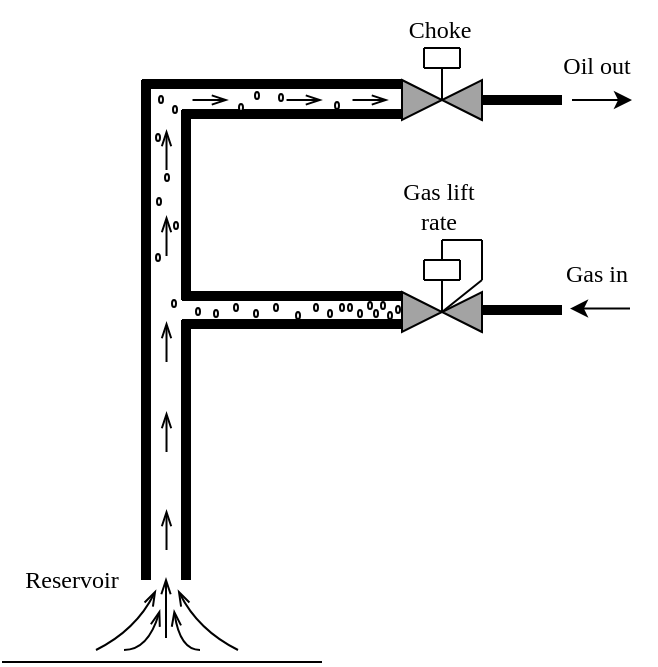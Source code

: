 <mxfile version="21.1.8" type="github">
  <diagram name="Page-1" id="1r6Mi1Ml6ARi0HzPMETV">
    <mxGraphModel dx="648" dy="436" grid="1" gridSize="10" guides="1" tooltips="1" connect="1" arrows="1" fold="1" page="1" pageScale="1" pageWidth="850" pageHeight="1100" math="0" shadow="0">
      <root>
        <mxCell id="0" />
        <mxCell id="1" parent="0" />
        <mxCell id="mmdlRTWQG074gcBmrihA-17" value="" style="endArrow=none;html=1;rounded=0;" edge="1" parent="1">
          <mxGeometry width="50" height="50" relative="1" as="geometry">
            <mxPoint x="360" y="591" as="sourcePoint" />
            <mxPoint x="520" y="591" as="targetPoint" />
          </mxGeometry>
        </mxCell>
        <mxCell id="mmdlRTWQG074gcBmrihA-27" value="" style="endArrow=none;html=1;rounded=0;strokeWidth=5;" edge="1" parent="1">
          <mxGeometry width="50" height="50" relative="1" as="geometry">
            <mxPoint x="432" y="550" as="sourcePoint" />
            <mxPoint x="432" y="300" as="targetPoint" />
          </mxGeometry>
        </mxCell>
        <mxCell id="mmdlRTWQG074gcBmrihA-28" value="" style="endArrow=none;html=1;rounded=0;strokeWidth=5;entryX=0;entryY=0.5;entryDx=0;entryDy=0;" edge="1" parent="1">
          <mxGeometry width="50" height="50" relative="1" as="geometry">
            <mxPoint x="430" y="302" as="sourcePoint" />
            <mxPoint x="560" y="302" as="targetPoint" />
          </mxGeometry>
        </mxCell>
        <mxCell id="mmdlRTWQG074gcBmrihA-32" value="" style="endArrow=none;html=1;rounded=0;strokeWidth=5;" edge="1" parent="1">
          <mxGeometry width="50" height="50" relative="1" as="geometry">
            <mxPoint x="600" y="310" as="sourcePoint" />
            <mxPoint x="640" y="310" as="targetPoint" />
          </mxGeometry>
        </mxCell>
        <mxCell id="mmdlRTWQG074gcBmrihA-33" value="" style="endArrow=classic;html=1;rounded=0;" edge="1" parent="1">
          <mxGeometry width="50" height="50" relative="1" as="geometry">
            <mxPoint x="645" y="310" as="sourcePoint" />
            <mxPoint x="675" y="310" as="targetPoint" />
          </mxGeometry>
        </mxCell>
        <mxCell id="mmdlRTWQG074gcBmrihA-34" value="&lt;font face=&quot;Times New Roman&quot;&gt;Oil out&lt;/font&gt;" style="text;html=1;align=center;verticalAlign=middle;resizable=0;points=[];autosize=1;strokeColor=none;fillColor=none;" vertex="1" parent="1">
          <mxGeometry x="627" y="278" width="60" height="30" as="geometry" />
        </mxCell>
        <mxCell id="mmdlRTWQG074gcBmrihA-37" value="" style="endArrow=none;html=1;curved=1;startArrow=openThin;startFill=0;" edge="1" parent="1">
          <mxGeometry width="50" height="50" relative="1" as="geometry">
            <mxPoint x="437" y="555" as="sourcePoint" />
            <mxPoint x="407" y="585" as="targetPoint" />
            <Array as="points">
              <mxPoint x="427" y="575" />
            </Array>
          </mxGeometry>
        </mxCell>
        <mxCell id="mmdlRTWQG074gcBmrihA-43" value="" style="endArrow=none;html=1;rounded=0;strokeWidth=5;" edge="1" parent="1">
          <mxGeometry width="50" height="50" relative="1" as="geometry">
            <mxPoint x="600" y="415" as="sourcePoint" />
            <mxPoint x="640" y="415" as="targetPoint" />
          </mxGeometry>
        </mxCell>
        <mxCell id="mmdlRTWQG074gcBmrihA-44" value="" style="endArrow=classic;html=1;rounded=0;" edge="1" parent="1">
          <mxGeometry width="50" height="50" relative="1" as="geometry">
            <mxPoint x="674" y="414.27" as="sourcePoint" />
            <mxPoint x="644" y="414.27" as="targetPoint" />
          </mxGeometry>
        </mxCell>
        <mxCell id="mmdlRTWQG074gcBmrihA-45" value="&lt;font face=&quot;Times New Roman&quot;&gt;Gas in&lt;/font&gt;" style="text;html=1;align=center;verticalAlign=middle;resizable=0;points=[];autosize=1;strokeColor=none;fillColor=none;" vertex="1" parent="1">
          <mxGeometry x="632" y="382.27" width="50" height="30" as="geometry" />
        </mxCell>
        <mxCell id="mmdlRTWQG074gcBmrihA-46" value="" style="endArrow=none;html=1;curved=1;startArrow=openThin;startFill=0;" edge="1" parent="1">
          <mxGeometry width="50" height="50" relative="1" as="geometry">
            <mxPoint x="448" y="555" as="sourcePoint" />
            <mxPoint x="478" y="585" as="targetPoint" />
            <Array as="points">
              <mxPoint x="458" y="575" />
            </Array>
          </mxGeometry>
        </mxCell>
        <mxCell id="mmdlRTWQG074gcBmrihA-48" value="" style="endArrow=none;html=1;startArrow=openThin;startFill=0;curved=1;" edge="1" parent="1">
          <mxGeometry width="50" height="50" relative="1" as="geometry">
            <mxPoint x="446" y="565" as="sourcePoint" />
            <mxPoint x="459" y="585" as="targetPoint" />
            <Array as="points">
              <mxPoint x="449" y="585" />
            </Array>
          </mxGeometry>
        </mxCell>
        <mxCell id="mmdlRTWQG074gcBmrihA-52" value="" style="endArrow=none;html=1;rounded=0;strokeWidth=5;" edge="1" parent="1">
          <mxGeometry width="50" height="50" relative="1" as="geometry">
            <mxPoint x="452" y="550" as="sourcePoint" />
            <mxPoint x="452" y="420" as="targetPoint" />
          </mxGeometry>
        </mxCell>
        <mxCell id="mmdlRTWQG074gcBmrihA-53" value="" style="endArrow=none;html=1;rounded=0;strokeWidth=5;entryX=0;entryY=0.5;entryDx=0;entryDy=0;" edge="1" parent="1">
          <mxGeometry width="50" height="50" relative="1" as="geometry">
            <mxPoint x="450" y="317" as="sourcePoint" />
            <mxPoint x="560" y="317" as="targetPoint" />
          </mxGeometry>
        </mxCell>
        <mxCell id="mmdlRTWQG074gcBmrihA-54" value="" style="endArrow=none;html=1;rounded=0;strokeWidth=5;entryX=0;entryY=0.5;entryDx=0;entryDy=0;" edge="1" parent="1">
          <mxGeometry width="50" height="50" relative="1" as="geometry">
            <mxPoint x="450" y="408" as="sourcePoint" />
            <mxPoint x="560" y="408" as="targetPoint" />
          </mxGeometry>
        </mxCell>
        <mxCell id="mmdlRTWQG074gcBmrihA-55" value="" style="endArrow=none;html=1;rounded=0;strokeWidth=5;entryX=0;entryY=0.5;entryDx=0;entryDy=0;" edge="1" parent="1">
          <mxGeometry width="50" height="50" relative="1" as="geometry">
            <mxPoint x="450" y="422" as="sourcePoint" />
            <mxPoint x="560" y="422" as="targetPoint" />
          </mxGeometry>
        </mxCell>
        <mxCell id="mmdlRTWQG074gcBmrihA-56" value="" style="endArrow=none;html=1;rounded=0;strokeWidth=5;" edge="1" parent="1">
          <mxGeometry width="50" height="50" relative="1" as="geometry">
            <mxPoint x="452" y="410" as="sourcePoint" />
            <mxPoint x="452" y="315" as="targetPoint" />
          </mxGeometry>
        </mxCell>
        <mxCell id="mmdlRTWQG074gcBmrihA-61" value="" style="endArrow=none;html=1;curved=1;startArrow=openThin;startFill=0;endSize=4;targetPerimeterSpacing=-6;" edge="1" parent="1">
          <mxGeometry width="50" height="50" relative="1" as="geometry">
            <mxPoint x="439" y="565" as="sourcePoint" />
            <mxPoint x="421" y="585" as="targetPoint" />
            <Array as="points">
              <mxPoint x="433" y="585" />
            </Array>
          </mxGeometry>
        </mxCell>
        <mxCell id="mmdlRTWQG074gcBmrihA-62" value="" style="endArrow=none;html=1;rounded=0;startArrow=openThin;startFill=0;" edge="1" parent="1">
          <mxGeometry width="50" height="50" relative="1" as="geometry">
            <mxPoint x="442" y="549" as="sourcePoint" />
            <mxPoint x="442" y="579" as="targetPoint" />
          </mxGeometry>
        </mxCell>
        <mxCell id="mmdlRTWQG074gcBmrihA-69" value="" style="ellipse;whiteSpace=wrap;html=1;rotation=90;strokeWidth=1;perimeterSpacing=0;" vertex="1" parent="1">
          <mxGeometry x="444.25" y="410.75" width="3.5" height="2" as="geometry" />
        </mxCell>
        <mxCell id="mmdlRTWQG074gcBmrihA-70" value="" style="ellipse;whiteSpace=wrap;html=1;rotation=90;strokeWidth=1;perimeterSpacing=0;" vertex="1" parent="1">
          <mxGeometry x="456.25" y="414.75" width="3.5" height="2" as="geometry" />
        </mxCell>
        <mxCell id="mmdlRTWQG074gcBmrihA-71" value="" style="ellipse;whiteSpace=wrap;html=1;rotation=90;strokeWidth=1;perimeterSpacing=0;" vertex="1" parent="1">
          <mxGeometry x="465.25" y="415.75" width="3.5" height="2" as="geometry" />
        </mxCell>
        <mxCell id="mmdlRTWQG074gcBmrihA-72" value="" style="ellipse;whiteSpace=wrap;html=1;rotation=90;strokeWidth=1;perimeterSpacing=0;" vertex="1" parent="1">
          <mxGeometry x="475.25" y="412.75" width="3.5" height="2" as="geometry" />
        </mxCell>
        <mxCell id="mmdlRTWQG074gcBmrihA-73" value="" style="ellipse;whiteSpace=wrap;html=1;rotation=90;strokeWidth=1;perimeterSpacing=0;" vertex="1" parent="1">
          <mxGeometry x="485.25" y="415.75" width="3.5" height="2" as="geometry" />
        </mxCell>
        <mxCell id="mmdlRTWQG074gcBmrihA-74" value="" style="ellipse;whiteSpace=wrap;html=1;rotation=90;strokeWidth=1;perimeterSpacing=0;" vertex="1" parent="1">
          <mxGeometry x="495.25" y="412.75" width="3.5" height="2" as="geometry" />
        </mxCell>
        <mxCell id="mmdlRTWQG074gcBmrihA-75" value="" style="ellipse;whiteSpace=wrap;html=1;rotation=90;strokeWidth=1;perimeterSpacing=0;" vertex="1" parent="1">
          <mxGeometry x="506.25" y="416.75" width="3.5" height="2" as="geometry" />
        </mxCell>
        <mxCell id="mmdlRTWQG074gcBmrihA-76" value="" style="ellipse;whiteSpace=wrap;html=1;rotation=90;strokeWidth=1;perimeterSpacing=0;" vertex="1" parent="1">
          <mxGeometry x="515.25" y="412.75" width="3.5" height="2" as="geometry" />
        </mxCell>
        <mxCell id="mmdlRTWQG074gcBmrihA-77" value="" style="ellipse;whiteSpace=wrap;html=1;rotation=90;strokeWidth=1;perimeterSpacing=0;" vertex="1" parent="1">
          <mxGeometry x="522.25" y="415.75" width="3.5" height="2" as="geometry" />
        </mxCell>
        <mxCell id="mmdlRTWQG074gcBmrihA-78" value="" style="ellipse;whiteSpace=wrap;html=1;rotation=90;strokeWidth=1;perimeterSpacing=0;" vertex="1" parent="1">
          <mxGeometry x="528.25" y="412.75" width="3.5" height="2" as="geometry" />
        </mxCell>
        <mxCell id="mmdlRTWQG074gcBmrihA-79" value="" style="ellipse;whiteSpace=wrap;html=1;rotation=90;strokeWidth=1;perimeterSpacing=0;" vertex="1" parent="1">
          <mxGeometry x="556.25" y="413.75" width="3.5" height="2" as="geometry" />
        </mxCell>
        <mxCell id="mmdlRTWQG074gcBmrihA-80" value="" style="ellipse;whiteSpace=wrap;html=1;rotation=90;strokeWidth=1;perimeterSpacing=0;" vertex="1" parent="1">
          <mxGeometry x="552.25" y="416.75" width="3.5" height="2" as="geometry" />
        </mxCell>
        <mxCell id="mmdlRTWQG074gcBmrihA-81" value="" style="ellipse;whiteSpace=wrap;html=1;rotation=90;strokeWidth=1;perimeterSpacing=0;" vertex="1" parent="1">
          <mxGeometry x="548.75" y="411.75" width="3.5" height="2" as="geometry" />
        </mxCell>
        <mxCell id="mmdlRTWQG074gcBmrihA-82" value="" style="ellipse;whiteSpace=wrap;html=1;rotation=90;strokeWidth=1;perimeterSpacing=0;" vertex="1" parent="1">
          <mxGeometry x="545.25" y="415.75" width="3.5" height="2" as="geometry" />
        </mxCell>
        <mxCell id="mmdlRTWQG074gcBmrihA-83" value="" style="ellipse;whiteSpace=wrap;html=1;rotation=90;strokeWidth=1;perimeterSpacing=0;" vertex="1" parent="1">
          <mxGeometry x="542.25" y="411.75" width="3.5" height="2" as="geometry" />
        </mxCell>
        <mxCell id="mmdlRTWQG074gcBmrihA-84" value="" style="ellipse;whiteSpace=wrap;html=1;rotation=90;strokeWidth=1;perimeterSpacing=0;" vertex="1" parent="1">
          <mxGeometry x="537.25" y="415.75" width="3.5" height="2" as="geometry" />
        </mxCell>
        <mxCell id="mmdlRTWQG074gcBmrihA-85" value="" style="ellipse;whiteSpace=wrap;html=1;rotation=90;strokeWidth=1;perimeterSpacing=0;" vertex="1" parent="1">
          <mxGeometry x="532.25" y="412.75" width="3.5" height="2" as="geometry" />
        </mxCell>
        <mxCell id="mmdlRTWQG074gcBmrihA-86" value="&lt;font face=&quot;Times New Roman&quot;&gt;Reservoir&lt;/font&gt;" style="text;html=1;strokeColor=none;fillColor=none;align=center;verticalAlign=middle;whiteSpace=wrap;rounded=0;" vertex="1" parent="1">
          <mxGeometry x="365" y="535" width="60" height="30" as="geometry" />
        </mxCell>
        <mxCell id="mmdlRTWQG074gcBmrihA-87" value="" style="ellipse;whiteSpace=wrap;html=1;rotation=90;strokeWidth=1;perimeterSpacing=0;" vertex="1" parent="1">
          <mxGeometry x="436.25" y="387.75" width="3.5" height="2" as="geometry" />
        </mxCell>
        <mxCell id="mmdlRTWQG074gcBmrihA-88" value="" style="ellipse;whiteSpace=wrap;html=1;rotation=90;strokeWidth=1;perimeterSpacing=0;" vertex="1" parent="1">
          <mxGeometry x="445.25" y="371.75" width="3.5" height="2" as="geometry" />
        </mxCell>
        <mxCell id="mmdlRTWQG074gcBmrihA-89" value="" style="ellipse;whiteSpace=wrap;html=1;rotation=90;strokeWidth=1;perimeterSpacing=0;" vertex="1" parent="1">
          <mxGeometry x="436.25" y="327.75" width="3.5" height="2" as="geometry" />
        </mxCell>
        <mxCell id="mmdlRTWQG074gcBmrihA-90" value="" style="ellipse;whiteSpace=wrap;html=1;rotation=90;strokeWidth=1;perimeterSpacing=0;" vertex="1" parent="1">
          <mxGeometry x="440.75" y="347.75" width="3.5" height="2" as="geometry" />
        </mxCell>
        <mxCell id="mmdlRTWQG074gcBmrihA-91" value="" style="ellipse;whiteSpace=wrap;html=1;rotation=90;strokeWidth=1;perimeterSpacing=0;" vertex="1" parent="1">
          <mxGeometry x="444.75" y="313.75" width="3.5" height="2" as="geometry" />
        </mxCell>
        <mxCell id="mmdlRTWQG074gcBmrihA-92" value="" style="endArrow=none;html=1;rounded=0;startArrow=openThin;startFill=0;strokeWidth=1;" edge="1" parent="1">
          <mxGeometry width="50" height="50" relative="1" as="geometry">
            <mxPoint x="442.26" y="515" as="sourcePoint" />
            <mxPoint x="442.26" y="535" as="targetPoint" />
          </mxGeometry>
        </mxCell>
        <mxCell id="mmdlRTWQG074gcBmrihA-93" value="" style="endArrow=none;html=1;rounded=0;startArrow=openThin;startFill=0;strokeWidth=1;" edge="1" parent="1">
          <mxGeometry width="50" height="50" relative="1" as="geometry">
            <mxPoint x="442.26" y="466" as="sourcePoint" />
            <mxPoint x="442.26" y="486" as="targetPoint" />
          </mxGeometry>
        </mxCell>
        <mxCell id="mmdlRTWQG074gcBmrihA-94" value="" style="endArrow=none;html=1;rounded=0;startArrow=openThin;startFill=0;strokeWidth=1;" edge="1" parent="1">
          <mxGeometry width="50" height="50" relative="1" as="geometry">
            <mxPoint x="442.26" y="421" as="sourcePoint" />
            <mxPoint x="442.26" y="441" as="targetPoint" />
          </mxGeometry>
        </mxCell>
        <mxCell id="mmdlRTWQG074gcBmrihA-95" value="" style="endArrow=none;html=1;rounded=0;startArrow=openThin;startFill=0;strokeWidth=1;" edge="1" parent="1">
          <mxGeometry width="50" height="50" relative="1" as="geometry">
            <mxPoint x="442.26" y="368" as="sourcePoint" />
            <mxPoint x="442.26" y="388" as="targetPoint" />
          </mxGeometry>
        </mxCell>
        <mxCell id="mmdlRTWQG074gcBmrihA-96" value="" style="endArrow=none;html=1;rounded=0;startArrow=openThin;startFill=0;strokeWidth=1;" edge="1" parent="1">
          <mxGeometry width="50" height="50" relative="1" as="geometry">
            <mxPoint x="442.26" y="325" as="sourcePoint" />
            <mxPoint x="442.26" y="345" as="targetPoint" />
          </mxGeometry>
        </mxCell>
        <mxCell id="mmdlRTWQG074gcBmrihA-97" value="" style="endArrow=none;html=1;rounded=0;startArrow=openThin;startFill=0;strokeWidth=1;" edge="1" parent="1">
          <mxGeometry width="50" height="50" relative="1" as="geometry">
            <mxPoint x="473" y="310" as="sourcePoint" />
            <mxPoint x="455.26" y="310" as="targetPoint" />
          </mxGeometry>
        </mxCell>
        <mxCell id="mmdlRTWQG074gcBmrihA-98" value="" style="endArrow=none;html=1;rounded=0;startArrow=openThin;startFill=0;strokeWidth=1;" edge="1" parent="1">
          <mxGeometry width="50" height="50" relative="1" as="geometry">
            <mxPoint x="520" y="310" as="sourcePoint" />
            <mxPoint x="502.26" y="310" as="targetPoint" />
          </mxGeometry>
        </mxCell>
        <mxCell id="mmdlRTWQG074gcBmrihA-99" value="" style="endArrow=none;html=1;rounded=0;startArrow=openThin;startFill=0;strokeWidth=1;" edge="1" parent="1">
          <mxGeometry width="50" height="50" relative="1" as="geometry">
            <mxPoint x="553" y="310" as="sourcePoint" />
            <mxPoint x="535.26" y="310" as="targetPoint" />
          </mxGeometry>
        </mxCell>
        <mxCell id="mmdlRTWQG074gcBmrihA-100" value="" style="ellipse;whiteSpace=wrap;html=1;rotation=90;strokeWidth=1;perimeterSpacing=0;" vertex="1" parent="1">
          <mxGeometry x="477.75" y="312.75" width="3.5" height="2" as="geometry" />
        </mxCell>
        <mxCell id="mmdlRTWQG074gcBmrihA-101" value="" style="ellipse;whiteSpace=wrap;html=1;rotation=90;strokeWidth=1;perimeterSpacing=0;" vertex="1" parent="1">
          <mxGeometry x="497.75" y="307.75" width="3.5" height="2" as="geometry" />
        </mxCell>
        <mxCell id="mmdlRTWQG074gcBmrihA-102" value="" style="ellipse;whiteSpace=wrap;html=1;rotation=90;strokeWidth=1;perimeterSpacing=0;" vertex="1" parent="1">
          <mxGeometry x="525.75" y="311.75" width="3.5" height="2" as="geometry" />
        </mxCell>
        <mxCell id="mmdlRTWQG074gcBmrihA-103" value="" style="ellipse;whiteSpace=wrap;html=1;rotation=90;strokeWidth=1;perimeterSpacing=0;" vertex="1" parent="1">
          <mxGeometry x="436.75" y="359.75" width="3.5" height="2" as="geometry" />
        </mxCell>
        <mxCell id="mmdlRTWQG074gcBmrihA-104" value="" style="ellipse;whiteSpace=wrap;html=1;rotation=90;strokeWidth=1;perimeterSpacing=0;" vertex="1" parent="1">
          <mxGeometry x="437.75" y="308.75" width="3.5" height="2" as="geometry" />
        </mxCell>
        <mxCell id="mmdlRTWQG074gcBmrihA-105" value="" style="ellipse;whiteSpace=wrap;html=1;rotation=90;strokeWidth=1;perimeterSpacing=0;" vertex="1" parent="1">
          <mxGeometry x="485.75" y="306.75" width="3.5" height="2" as="geometry" />
        </mxCell>
        <mxCell id="mmdlRTWQG074gcBmrihA-106" value="&lt;font face=&quot;Times New Roman&quot;&gt;Choke&lt;/font&gt;" style="text;html=1;strokeColor=none;fillColor=none;align=center;verticalAlign=middle;whiteSpace=wrap;rounded=0;" vertex="1" parent="1">
          <mxGeometry x="548.75" y="260" width="60" height="30" as="geometry" />
        </mxCell>
        <mxCell id="mmdlRTWQG074gcBmrihA-111" value="" style="group" vertex="1" connectable="0" parent="1">
          <mxGeometry x="560" y="390" width="40" height="36" as="geometry" />
        </mxCell>
        <mxCell id="mmdlRTWQG074gcBmrihA-39" value="" style="endArrow=none;html=1;rounded=0;" edge="1" parent="mmdlRTWQG074gcBmrihA-111">
          <mxGeometry width="50" height="50" relative="1" as="geometry">
            <mxPoint x="20" y="26" as="sourcePoint" />
            <mxPoint x="20" y="10" as="targetPoint" />
          </mxGeometry>
        </mxCell>
        <mxCell id="mmdlRTWQG074gcBmrihA-40" value="" style="endArrow=none;html=1;rounded=0;" edge="1" parent="mmdlRTWQG074gcBmrihA-111">
          <mxGeometry width="50" height="50" relative="1" as="geometry">
            <mxPoint x="11" y="10" as="sourcePoint" />
            <mxPoint x="29" y="10" as="targetPoint" />
          </mxGeometry>
        </mxCell>
        <mxCell id="mmdlRTWQG074gcBmrihA-41" value="" style="triangle;whiteSpace=wrap;html=1;rotation=-180;fillColor=#A3A3A3;" vertex="1" parent="mmdlRTWQG074gcBmrihA-111">
          <mxGeometry x="20" y="16" width="20" height="20" as="geometry" />
        </mxCell>
        <mxCell id="mmdlRTWQG074gcBmrihA-42" value="" style="triangle;whiteSpace=wrap;html=1;rotation=0;fillColor=#A3A3A3;" vertex="1" parent="mmdlRTWQG074gcBmrihA-111">
          <mxGeometry y="16" width="20" height="20" as="geometry" />
        </mxCell>
        <mxCell id="mmdlRTWQG074gcBmrihA-108" value="" style="endArrow=none;html=1;rounded=0;" edge="1" parent="mmdlRTWQG074gcBmrihA-111">
          <mxGeometry width="50" height="50" relative="1" as="geometry">
            <mxPoint x="11" as="sourcePoint" />
            <mxPoint x="11" y="10" as="targetPoint" />
          </mxGeometry>
        </mxCell>
        <mxCell id="mmdlRTWQG074gcBmrihA-109" value="" style="endArrow=none;html=1;rounded=0;" edge="1" parent="mmdlRTWQG074gcBmrihA-111">
          <mxGeometry width="50" height="50" relative="1" as="geometry">
            <mxPoint x="29" as="sourcePoint" />
            <mxPoint x="29" y="10" as="targetPoint" />
          </mxGeometry>
        </mxCell>
        <mxCell id="mmdlRTWQG074gcBmrihA-110" value="" style="endArrow=none;html=1;rounded=0;" edge="1" parent="mmdlRTWQG074gcBmrihA-111">
          <mxGeometry width="50" height="50" relative="1" as="geometry">
            <mxPoint x="11" as="sourcePoint" />
            <mxPoint x="29" as="targetPoint" />
          </mxGeometry>
        </mxCell>
        <mxCell id="mmdlRTWQG074gcBmrihA-113" value="" style="group" vertex="1" connectable="0" parent="1">
          <mxGeometry x="560" y="284" width="40" height="36" as="geometry" />
        </mxCell>
        <mxCell id="mmdlRTWQG074gcBmrihA-114" value="" style="endArrow=none;html=1;rounded=0;" edge="1" parent="mmdlRTWQG074gcBmrihA-113">
          <mxGeometry width="50" height="50" relative="1" as="geometry">
            <mxPoint x="20" y="26" as="sourcePoint" />
            <mxPoint x="20" y="10" as="targetPoint" />
          </mxGeometry>
        </mxCell>
        <mxCell id="mmdlRTWQG074gcBmrihA-115" value="" style="endArrow=none;html=1;rounded=0;" edge="1" parent="mmdlRTWQG074gcBmrihA-113">
          <mxGeometry width="50" height="50" relative="1" as="geometry">
            <mxPoint x="11" y="10" as="sourcePoint" />
            <mxPoint x="29" y="10" as="targetPoint" />
          </mxGeometry>
        </mxCell>
        <mxCell id="mmdlRTWQG074gcBmrihA-116" value="" style="triangle;whiteSpace=wrap;html=1;rotation=-180;fillColor=#A3A3A3;" vertex="1" parent="mmdlRTWQG074gcBmrihA-113">
          <mxGeometry x="20" y="16" width="20" height="20" as="geometry" />
        </mxCell>
        <mxCell id="mmdlRTWQG074gcBmrihA-117" value="" style="triangle;whiteSpace=wrap;html=1;rotation=0;fillColor=#A3A3A3;" vertex="1" parent="mmdlRTWQG074gcBmrihA-113">
          <mxGeometry y="16" width="20" height="20" as="geometry" />
        </mxCell>
        <mxCell id="mmdlRTWQG074gcBmrihA-118" value="" style="endArrow=none;html=1;rounded=0;" edge="1" parent="mmdlRTWQG074gcBmrihA-113">
          <mxGeometry width="50" height="50" relative="1" as="geometry">
            <mxPoint x="11" as="sourcePoint" />
            <mxPoint x="11" y="10" as="targetPoint" />
          </mxGeometry>
        </mxCell>
        <mxCell id="mmdlRTWQG074gcBmrihA-119" value="" style="endArrow=none;html=1;rounded=0;" edge="1" parent="mmdlRTWQG074gcBmrihA-113">
          <mxGeometry width="50" height="50" relative="1" as="geometry">
            <mxPoint x="29" as="sourcePoint" />
            <mxPoint x="29" y="10" as="targetPoint" />
          </mxGeometry>
        </mxCell>
        <mxCell id="mmdlRTWQG074gcBmrihA-120" value="" style="endArrow=none;html=1;rounded=0;" edge="1" parent="mmdlRTWQG074gcBmrihA-113">
          <mxGeometry width="50" height="50" relative="1" as="geometry">
            <mxPoint x="11" as="sourcePoint" />
            <mxPoint x="29" as="targetPoint" />
          </mxGeometry>
        </mxCell>
        <mxCell id="mmdlRTWQG074gcBmrihA-121" value="" style="endArrow=none;html=1;rounded=0;" edge="1" parent="1">
          <mxGeometry width="50" height="50" relative="1" as="geometry">
            <mxPoint x="580" y="380" as="sourcePoint" />
            <mxPoint x="580" y="390" as="targetPoint" />
          </mxGeometry>
        </mxCell>
        <mxCell id="mmdlRTWQG074gcBmrihA-122" value="" style="endArrow=none;html=1;rounded=0;" edge="1" parent="1">
          <mxGeometry width="50" height="50" relative="1" as="geometry">
            <mxPoint x="580" y="380" as="sourcePoint" />
            <mxPoint x="600" y="380" as="targetPoint" />
          </mxGeometry>
        </mxCell>
        <mxCell id="mmdlRTWQG074gcBmrihA-123" value="" style="endArrow=none;html=1;rounded=0;" edge="1" parent="1">
          <mxGeometry width="50" height="50" relative="1" as="geometry">
            <mxPoint x="600" y="400" as="sourcePoint" />
            <mxPoint x="600" y="380" as="targetPoint" />
          </mxGeometry>
        </mxCell>
        <mxCell id="mmdlRTWQG074gcBmrihA-124" value="" style="endArrow=none;html=1;rounded=0;exitX=1;exitY=0.5;exitDx=0;exitDy=0;" edge="1" parent="1" source="mmdlRTWQG074gcBmrihA-41">
          <mxGeometry width="50" height="50" relative="1" as="geometry">
            <mxPoint x="580" y="460" as="sourcePoint" />
            <mxPoint x="600" y="400" as="targetPoint" />
          </mxGeometry>
        </mxCell>
        <mxCell id="mmdlRTWQG074gcBmrihA-125" value="&lt;font face=&quot;Times New Roman&quot;&gt;Gas lift rate&lt;br&gt;&lt;/font&gt;" style="text;html=1;strokeColor=none;fillColor=none;align=center;verticalAlign=middle;whiteSpace=wrap;rounded=0;" vertex="1" parent="1">
          <mxGeometry x="553.13" y="347.75" width="51.25" height="30" as="geometry" />
        </mxCell>
      </root>
    </mxGraphModel>
  </diagram>
</mxfile>
